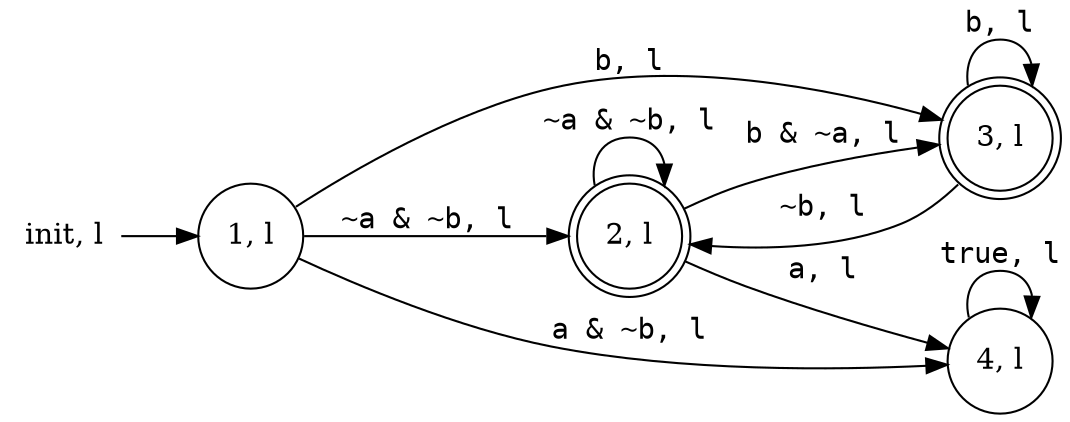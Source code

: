 digraph MONA_DFA {
	graph [center=true,
		name=MONA_DFA,
		rankdir=LR,
		size="7.5,10.5"
	];
	node [height=.5,
		shape=circle,
		width=.5
	];
	edge [fontname=Courier];
	"2, l"	[shape=doublecircle];
	"2, l" -> "2, l"	[key=0,
		label="~a & ~b, l"];
	"3, l"	[shape=doublecircle];
	"2, l" -> "3, l"	[key=0,
		label="b & ~a, l"];
	"2, l" -> "4, l"	[key=0,
		label="a, l"];
	"3, l" -> "2, l"	[key=0,
		label="~b, l"];
	"3, l" -> "3, l"	[key=0,
		label="b, l"];
	"1, l" -> "2, l"	[key=0,
		label="~a & ~b, l"];
	"1, l" -> "3, l"	[key=0,
		label="b, l"];
	"1, l" -> "4, l"	[key=0,
		label="a & ~b, l"];
	"init, l"	[shape=plaintext];
	"init, l" -> "1, l"	[key=0];
	"4, l" -> "4, l"	[key=0,
		label="true, l"];
}
